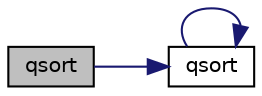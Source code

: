 digraph G
{
  edge [fontname="Helvetica",fontsize="10",labelfontname="Helvetica",labelfontsize="10"];
  node [fontname="Helvetica",fontsize="10",shape=record];
  rankdir="LR";
  Node1 [label="qsort",height=0.2,width=0.4,color="black", fillcolor="grey75", style="filled" fontcolor="black"];
  Node1 -> Node2 [color="midnightblue",fontsize="10",style="solid"];
  Node2 [label="qsort",height=0.2,width=0.4,color="black", fillcolor="white", style="filled",URL="$sortowania_8hh.html#a3f56cc7fcc2745ee52c1a3e22a88ddb4",tooltip="Prototyp funkcji sortowania szybkiego."];
  Node2 -> Node2 [color="midnightblue",fontsize="10",style="solid"];
}
